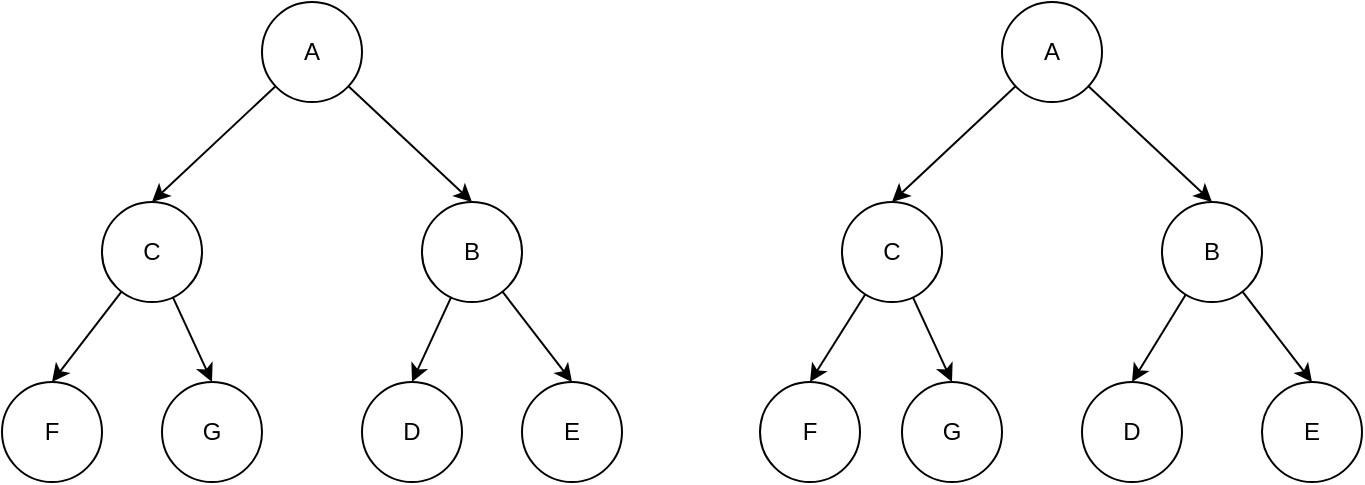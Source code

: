 <mxfile>
    <diagram id="hhPK61MgAH79opLi8U48" name="第 1 页">
        <mxGraphModel dx="662" dy="615" grid="1" gridSize="10" guides="1" tooltips="1" connect="1" arrows="1" fold="1" page="1" pageScale="1" pageWidth="827" pageHeight="1169" math="0" shadow="0">
            <root>
                <mxCell id="0"/>
                <mxCell id="1" parent="0"/>
                <mxCell id="17" style="edgeStyle=none;html=1;entryX=0.5;entryY=0;entryDx=0;entryDy=0;" parent="1" source="2" target="3" edge="1">
                    <mxGeometry relative="1" as="geometry"/>
                </mxCell>
                <mxCell id="18" style="edgeStyle=none;html=1;entryX=0.5;entryY=0;entryDx=0;entryDy=0;" parent="1" source="2" target="4" edge="1">
                    <mxGeometry relative="1" as="geometry"/>
                </mxCell>
                <mxCell id="2" value="A" style="ellipse;whiteSpace=wrap;html=1;aspect=fixed;" parent="1" vertex="1">
                    <mxGeometry x="140" y="30" width="50" height="50" as="geometry"/>
                </mxCell>
                <mxCell id="19" style="edgeStyle=none;html=1;entryX=0.5;entryY=0;entryDx=0;entryDy=0;" parent="1" source="3" target="5" edge="1">
                    <mxGeometry relative="1" as="geometry"/>
                </mxCell>
                <mxCell id="20" style="edgeStyle=none;html=1;entryX=0.5;entryY=0;entryDx=0;entryDy=0;" parent="1" source="3" target="7" edge="1">
                    <mxGeometry relative="1" as="geometry"/>
                </mxCell>
                <mxCell id="3" value="C" style="ellipse;whiteSpace=wrap;html=1;aspect=fixed;" parent="1" vertex="1">
                    <mxGeometry x="60" y="130" width="50" height="50" as="geometry"/>
                </mxCell>
                <mxCell id="21" style="edgeStyle=none;html=1;entryX=0.5;entryY=0;entryDx=0;entryDy=0;" parent="1" source="4" target="6" edge="1">
                    <mxGeometry relative="1" as="geometry"/>
                </mxCell>
                <mxCell id="22" style="edgeStyle=none;html=1;entryX=0.5;entryY=0;entryDx=0;entryDy=0;" parent="1" source="4" target="9" edge="1">
                    <mxGeometry relative="1" as="geometry"/>
                </mxCell>
                <mxCell id="4" value="B" style="ellipse;whiteSpace=wrap;html=1;aspect=fixed;" parent="1" vertex="1">
                    <mxGeometry x="220" y="130" width="50" height="50" as="geometry"/>
                </mxCell>
                <mxCell id="5" value="F" style="ellipse;whiteSpace=wrap;html=1;aspect=fixed;" parent="1" vertex="1">
                    <mxGeometry x="10" y="220" width="50" height="50" as="geometry"/>
                </mxCell>
                <mxCell id="6" value="D" style="ellipse;whiteSpace=wrap;html=1;aspect=fixed;" parent="1" vertex="1">
                    <mxGeometry x="190" y="220" width="50" height="50" as="geometry"/>
                </mxCell>
                <mxCell id="7" value="G" style="ellipse;whiteSpace=wrap;html=1;aspect=fixed;" parent="1" vertex="1">
                    <mxGeometry x="90" y="220" width="50" height="50" as="geometry"/>
                </mxCell>
                <mxCell id="9" value="E" style="ellipse;whiteSpace=wrap;html=1;aspect=fixed;" parent="1" vertex="1">
                    <mxGeometry x="270" y="220" width="50" height="50" as="geometry"/>
                </mxCell>
                <mxCell id="23" style="edgeStyle=none;html=1;entryX=0.5;entryY=0;entryDx=0;entryDy=0;" parent="1" source="25" target="28" edge="1">
                    <mxGeometry relative="1" as="geometry"/>
                </mxCell>
                <mxCell id="24" style="edgeStyle=none;html=1;entryX=0.5;entryY=0;entryDx=0;entryDy=0;" parent="1" source="25" target="31" edge="1">
                    <mxGeometry relative="1" as="geometry"/>
                </mxCell>
                <mxCell id="25" value="A" style="ellipse;whiteSpace=wrap;html=1;aspect=fixed;" parent="1" vertex="1">
                    <mxGeometry x="510" y="30" width="50" height="50" as="geometry"/>
                </mxCell>
                <mxCell id="26" style="edgeStyle=none;html=1;entryX=0.5;entryY=0;entryDx=0;entryDy=0;" parent="1" source="28" target="32" edge="1">
                    <mxGeometry relative="1" as="geometry"/>
                </mxCell>
                <mxCell id="27" style="edgeStyle=none;html=1;entryX=0.5;entryY=0;entryDx=0;entryDy=0;" parent="1" source="28" target="34" edge="1">
                    <mxGeometry relative="1" as="geometry"/>
                </mxCell>
                <mxCell id="28" value="C" style="ellipse;whiteSpace=wrap;html=1;aspect=fixed;" parent="1" vertex="1">
                    <mxGeometry x="430" y="130" width="50" height="50" as="geometry"/>
                </mxCell>
                <mxCell id="29" style="edgeStyle=none;html=1;entryX=0.5;entryY=0;entryDx=0;entryDy=0;" parent="1" source="31" target="33" edge="1">
                    <mxGeometry relative="1" as="geometry"/>
                </mxCell>
                <mxCell id="30" style="edgeStyle=none;html=1;entryX=0.5;entryY=0;entryDx=0;entryDy=0;" parent="1" source="31" target="35" edge="1">
                    <mxGeometry relative="1" as="geometry"/>
                </mxCell>
                <mxCell id="31" value="B" style="ellipse;whiteSpace=wrap;html=1;aspect=fixed;" parent="1" vertex="1">
                    <mxGeometry x="590" y="130" width="50" height="50" as="geometry"/>
                </mxCell>
                <mxCell id="32" value="F" style="ellipse;whiteSpace=wrap;html=1;aspect=fixed;" parent="1" vertex="1">
                    <mxGeometry x="389" y="220" width="50" height="50" as="geometry"/>
                </mxCell>
                <mxCell id="33" value="D" style="ellipse;whiteSpace=wrap;html=1;aspect=fixed;" parent="1" vertex="1">
                    <mxGeometry x="550" y="220" width="50" height="50" as="geometry"/>
                </mxCell>
                <mxCell id="34" value="G" style="ellipse;whiteSpace=wrap;html=1;aspect=fixed;" parent="1" vertex="1">
                    <mxGeometry x="460" y="220" width="50" height="50" as="geometry"/>
                </mxCell>
                <mxCell id="35" value="E" style="ellipse;whiteSpace=wrap;html=1;aspect=fixed;" parent="1" vertex="1">
                    <mxGeometry x="640" y="220" width="50" height="50" as="geometry"/>
                </mxCell>
            </root>
        </mxGraphModel>
    </diagram>
</mxfile>